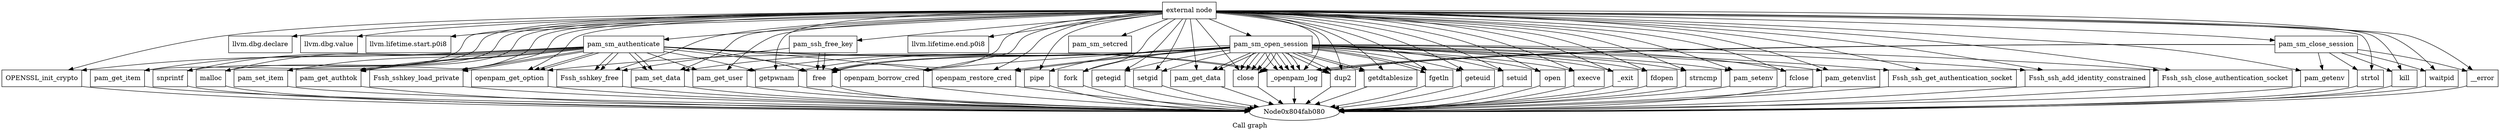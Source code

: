 digraph "Call graph" {
	label="Call graph";

	Node0x804fab050 [shape=record,label="{external node}"];
	Node0x804fab050 -> Node0x804fab0e0;
	Node0x804fab050 -> Node0x804fab740;
	Node0x804fab050 -> Node0x804fab7a0;
	Node0x804fab050 -> Node0x804fab800;
	Node0x804fab050 -> Node0x804fab140;
	Node0x804fab050 -> Node0x804fab1a0;
	Node0x804fab050 -> Node0x804fab200;
	Node0x804fab050 -> Node0x804fab260;
	Node0x804fab050 -> Node0x804fab2c0;
	Node0x804fab050 -> Node0x804fab320;
	Node0x804fab050 -> Node0x804fab380;
	Node0x804fab050 -> Node0x804fab3e0;
	Node0x804fab050 -> Node0x804fab440;
	Node0x804fab050 -> Node0x804fab4a0;
	Node0x804fab050 -> Node0x804fab500;
	Node0x804fab050 -> Node0x804fab560;
	Node0x804fab050 -> Node0x804fab5c0;
	Node0x804fab050 -> Node0x804fab860;
	Node0x804fab050 -> Node0x804fab8c0;
	Node0x804fab050 -> Node0x804fab620;
	Node0x804fab050 -> Node0x804fab680;
	Node0x804fab050 -> Node0x804fab6e0;
	Node0x804fab050 -> Node0x804fab920;
	Node0x804fab050 -> Node0x804fab980;
	Node0x804fab050 -> Node0x804fab9e0;
	Node0x804fab050 -> Node0x804faba40;
	Node0x804fab050 -> Node0x804fabaa0;
	Node0x804fab050 -> Node0x804fabb00;
	Node0x804fab050 -> Node0x804fabb60;
	Node0x804fab050 -> Node0x804fabbc0;
	Node0x804fab050 -> Node0x804fabc20;
	Node0x804fab050 -> Node0x804fabc80;
	Node0x804fab050 -> Node0x804fabce0;
	Node0x804fab050 -> Node0x804fabd40;
	Node0x804fab050 -> Node0x804fabda0;
	Node0x804fab050 -> Node0x804fabe00;
	Node0x804fab050 -> Node0x804fabe60;
	Node0x804fab050 -> Node0x804fabec0;
	Node0x804fab050 -> Node0x804fabf20;
	Node0x804fab050 -> Node0x804fabf80;
	Node0x804fab050 -> Node0x804fabfe0;
	Node0x804fab050 -> Node0x804fac040;
	Node0x804fab050 -> Node0x804fac0a0;
	Node0x804fab050 -> Node0x804fac100;
	Node0x804fab050 -> Node0x804fac160;
	Node0x804fab050 -> Node0x804fac1c0;
	Node0x804fab050 -> Node0x804fac220;
	Node0x804fab050 -> Node0x804fac280;
	Node0x804fab050 -> Node0x804fac2e0;
	Node0x804fab050 -> Node0x804fac340;
	Node0x804fab050 -> Node0x804fac3a0;
	Node0x804fab050 -> Node0x804fac400;
	Node0x804fab0e0 [shape=record,label="{pam_sm_authenticate}"];
	Node0x804fab0e0 -> Node0x804fab140;
	Node0x804fab0e0 -> Node0x804fab1a0;
	Node0x804fab0e0 -> Node0x804fab200;
	Node0x804fab0e0 -> Node0x804fab260;
	Node0x804fab0e0 -> Node0x804fab2c0;
	Node0x804fab0e0 -> Node0x804fab320;
	Node0x804fab0e0 -> Node0x804fab380;
	Node0x804fab0e0 -> Node0x804fab3e0;
	Node0x804fab0e0 -> Node0x804fab440;
	Node0x804fab0e0 -> Node0x804fab4a0;
	Node0x804fab0e0 -> Node0x804fab440;
	Node0x804fab0e0 -> Node0x804fab500;
	Node0x804fab0e0 -> Node0x804fab500;
	Node0x804fab0e0 -> Node0x804fab560;
	Node0x804fab0e0 -> Node0x804fab4a0;
	Node0x804fab0e0 -> Node0x804fab5c0;
	Node0x804fab0e0 -> Node0x804fab620;
	Node0x804fab0e0 -> Node0x804fab680;
	Node0x804fab0e0 -> Node0x804fab140;
	Node0x804fab0e0 -> Node0x804fab6e0;
	Node0x804fab0e0 -> Node0x804fab320;
	Node0x804fab0e0 -> Node0x804fab620;
	Node0x804fab740 [shape=record,label="{llvm.dbg.declare}"];
	Node0x804fab7a0 [shape=record,label="{llvm.dbg.value}"];
	Node0x804fab800 [shape=record,label="{llvm.lifetime.start.p0i8}"];
	Node0x804fab140 [shape=record,label="{openpam_get_option}"];
	Node0x804fab140 -> Node0x804fab080;
	Node0x804fab1a0 [shape=record,label="{OPENSSL_init_crypto}"];
	Node0x804fab1a0 -> Node0x804fab080;
	Node0x804fab200 [shape=record,label="{pam_get_user}"];
	Node0x804fab200 -> Node0x804fab080;
	Node0x804fab260 [shape=record,label="{getpwnam}"];
	Node0x804fab260 -> Node0x804fab080;
	Node0x804fab2c0 [shape=record,label="{pam_get_item}"];
	Node0x804fab2c0 -> Node0x804fab080;
	Node0x804fab320 [shape=record,label="{pam_get_authtok}"];
	Node0x804fab320 -> Node0x804fab080;
	Node0x804fab380 [shape=record,label="{openpam_borrow_cred}"];
	Node0x804fab380 -> Node0x804fab080;
	Node0x804fab3e0 [shape=record,label="{snprintf}"];
	Node0x804fab3e0 -> Node0x804fab080;
	Node0x804fab440 [shape=record,label="{Fssh_sshkey_load_private}"];
	Node0x804fab440 -> Node0x804fab080;
	Node0x804fab4a0 [shape=record,label="{Fssh_sshkey_free}"];
	Node0x804fab4a0 -> Node0x804fab080;
	Node0x804fab500 [shape=record,label="{_openpam_log}"];
	Node0x804fab500 -> Node0x804fab080;
	Node0x804fab560 [shape=record,label="{malloc}"];
	Node0x804fab560 -> Node0x804fab080;
	Node0x804fab5c0 [shape=record,label="{free}"];
	Node0x804fab5c0 -> Node0x804fab080;
	Node0x804fab860 [shape=record,label="{llvm.lifetime.end.p0i8}"];
	Node0x804fab8c0 [shape=record,label="{pam_ssh_free_key}"];
	Node0x804fab8c0 -> Node0x804fab4a0;
	Node0x804fab8c0 -> Node0x804fab5c0;
	Node0x804fab8c0 -> Node0x804fab5c0;
	Node0x804fab620 [shape=record,label="{pam_set_data}"];
	Node0x804fab620 -> Node0x804fab080;
	Node0x804fab680 [shape=record,label="{openpam_restore_cred}"];
	Node0x804fab680 -> Node0x804fab080;
	Node0x804fab6e0 [shape=record,label="{pam_set_item}"];
	Node0x804fab6e0 -> Node0x804fab080;
	Node0x804fab920 [shape=record,label="{pam_sm_setcred}"];
	Node0x804fab980 [shape=record,label="{pam_sm_open_session}"];
	Node0x804fab980 -> Node0x804fab9e0;
	Node0x804fab980 -> Node0x804fab140;
	Node0x804fab980 -> Node0x804fab200;
	Node0x804fab980 -> Node0x804fab260;
	Node0x804fab980 -> Node0x804fab380;
	Node0x804fab980 -> Node0x804faba40;
	Node0x804fab980 -> Node0x804fab500;
	Node0x804fab980 -> Node0x804fabaa0;
	Node0x804fab980 -> Node0x804fabb00;
	Node0x804fab980 -> Node0x804fabb00;
	Node0x804fab980 -> Node0x804fabb60;
	Node0x804fab980 -> Node0x804fabbc0;
	Node0x804fab980 -> Node0x804fabc20;
	Node0x804fab980 -> Node0x804fabc80;
	Node0x804fab980 -> Node0x804fabb00;
	Node0x804fab980 -> Node0x804fabce0;
	Node0x804fab980 -> Node0x804fabd40;
	Node0x804fab980 -> Node0x804fabd40;
	Node0x804fab980 -> Node0x804fabda0;
	Node0x804fab980 -> Node0x804fabb00;
	Node0x804fab980 -> Node0x804fabda0;
	Node0x804fab980 -> Node0x804fabe00;
	Node0x804fab980 -> Node0x804fabe60;
	Node0x804fab980 -> Node0x804fabb00;
	Node0x804fab980 -> Node0x804fabec0;
	Node0x804fab980 -> Node0x804fabf20;
	Node0x804fab980 -> Node0x804fabf80;
	Node0x804fab980 -> Node0x804fabf20;
	Node0x804fab980 -> Node0x804fab500;
	Node0x804fab980 -> Node0x804fabfe0;
	Node0x804fab980 -> Node0x804fab680;
	Node0x804fab980 -> Node0x804fac040;
	Node0x804fab980 -> Node0x804fac0a0;
	Node0x804fab980 -> Node0x804fac100;
	Node0x804fab980 -> Node0x804fab500;
	Node0x804fab980 -> Node0x804fab9e0;
	Node0x804fab980 -> Node0x804fac160;
	Node0x804fab980 -> Node0x804fab500;
	Node0x804fab980 -> Node0x804fab500;
	Node0x804fab980 -> Node0x804fab620;
	Node0x804fab980 -> Node0x804fac1c0;
	Node0x804fab980 -> Node0x804fab5c0;
	Node0x804fab980 -> Node0x804fab5c0;
	Node0x804fab980 -> Node0x804fab680;
	Node0x804fab9e0 [shape=record,label="{pam_get_data}"];
	Node0x804fab9e0 -> Node0x804fab080;
	Node0x804faba40 [shape=record,label="{pipe}"];
	Node0x804faba40 -> Node0x804fab080;
	Node0x804fabaa0 [shape=record,label="{fork}"];
	Node0x804fabaa0 -> Node0x804fab080;
	Node0x804fabb00 [shape=record,label="{close}"];
	Node0x804fabb00 -> Node0x804fab080;
	Node0x804fabb60 [shape=record,label="{getegid}"];
	Node0x804fabb60 -> Node0x804fab080;
	Node0x804fabbc0 [shape=record,label="{setgid}"];
	Node0x804fabbc0 -> Node0x804fab080;
	Node0x804fabc20 [shape=record,label="{geteuid}"];
	Node0x804fabc20 -> Node0x804fab080;
	Node0x804fabc80 [shape=record,label="{setuid}"];
	Node0x804fabc80 -> Node0x804fab080;
	Node0x804fabce0 [shape=record,label="{open}"];
	Node0x804fabce0 -> Node0x804fab080;
	Node0x804fabd40 [shape=record,label="{dup2}"];
	Node0x804fabd40 -> Node0x804fab080;
	Node0x804fabda0 [shape=record,label="{getdtablesize}"];
	Node0x804fabda0 -> Node0x804fab080;
	Node0x804fabe00 [shape=record,label="{execve}"];
	Node0x804fabe00 -> Node0x804fab080;
	Node0x804fabe60 [shape=record,label="{_exit}"];
	Node0x804fabe60 -> Node0x804fab080;
	Node0x804fabec0 [shape=record,label="{fdopen}"];
	Node0x804fabec0 -> Node0x804fab080;
	Node0x804fabf20 [shape=record,label="{fgetln}"];
	Node0x804fabf20 -> Node0x804fab080;
	Node0x804fabf80 [shape=record,label="{strncmp}"];
	Node0x804fabf80 -> Node0x804fab080;
	Node0x804fabfe0 [shape=record,label="{pam_setenv}"];
	Node0x804fabfe0 -> Node0x804fab080;
	Node0x804fac040 [shape=record,label="{fclose}"];
	Node0x804fac040 -> Node0x804fab080;
	Node0x804fac0a0 [shape=record,label="{pam_getenvlist}"];
	Node0x804fac0a0 -> Node0x804fab080;
	Node0x804fac100 [shape=record,label="{Fssh_ssh_get_authentication_socket}"];
	Node0x804fac100 -> Node0x804fab080;
	Node0x804fac160 [shape=record,label="{Fssh_ssh_add_identity_constrained}"];
	Node0x804fac160 -> Node0x804fab080;
	Node0x804fac1c0 [shape=record,label="{Fssh_ssh_close_authentication_socket}"];
	Node0x804fac1c0 -> Node0x804fab080;
	Node0x804fac220 [shape=record,label="{pam_sm_close_session}"];
	Node0x804fac220 -> Node0x804fac280;
	Node0x804fac220 -> Node0x804fab500;
	Node0x804fac220 -> Node0x804fac2e0;
	Node0x804fac220 -> Node0x804fab500;
	Node0x804fac220 -> Node0x804fab500;
	Node0x804fac220 -> Node0x804fac340;
	Node0x804fac220 -> Node0x804fac3a0;
	Node0x804fac220 -> Node0x804fac400;
	Node0x804fac280 [shape=record,label="{pam_getenv}"];
	Node0x804fac280 -> Node0x804fab080;
	Node0x804fac2e0 [shape=record,label="{strtol}"];
	Node0x804fac2e0 -> Node0x804fab080;
	Node0x804fac340 [shape=record,label="{kill}"];
	Node0x804fac340 -> Node0x804fab080;
	Node0x804fac3a0 [shape=record,label="{waitpid}"];
	Node0x804fac3a0 -> Node0x804fab080;
	Node0x804fac400 [shape=record,label="{__error}"];
	Node0x804fac400 -> Node0x804fab080;
}
